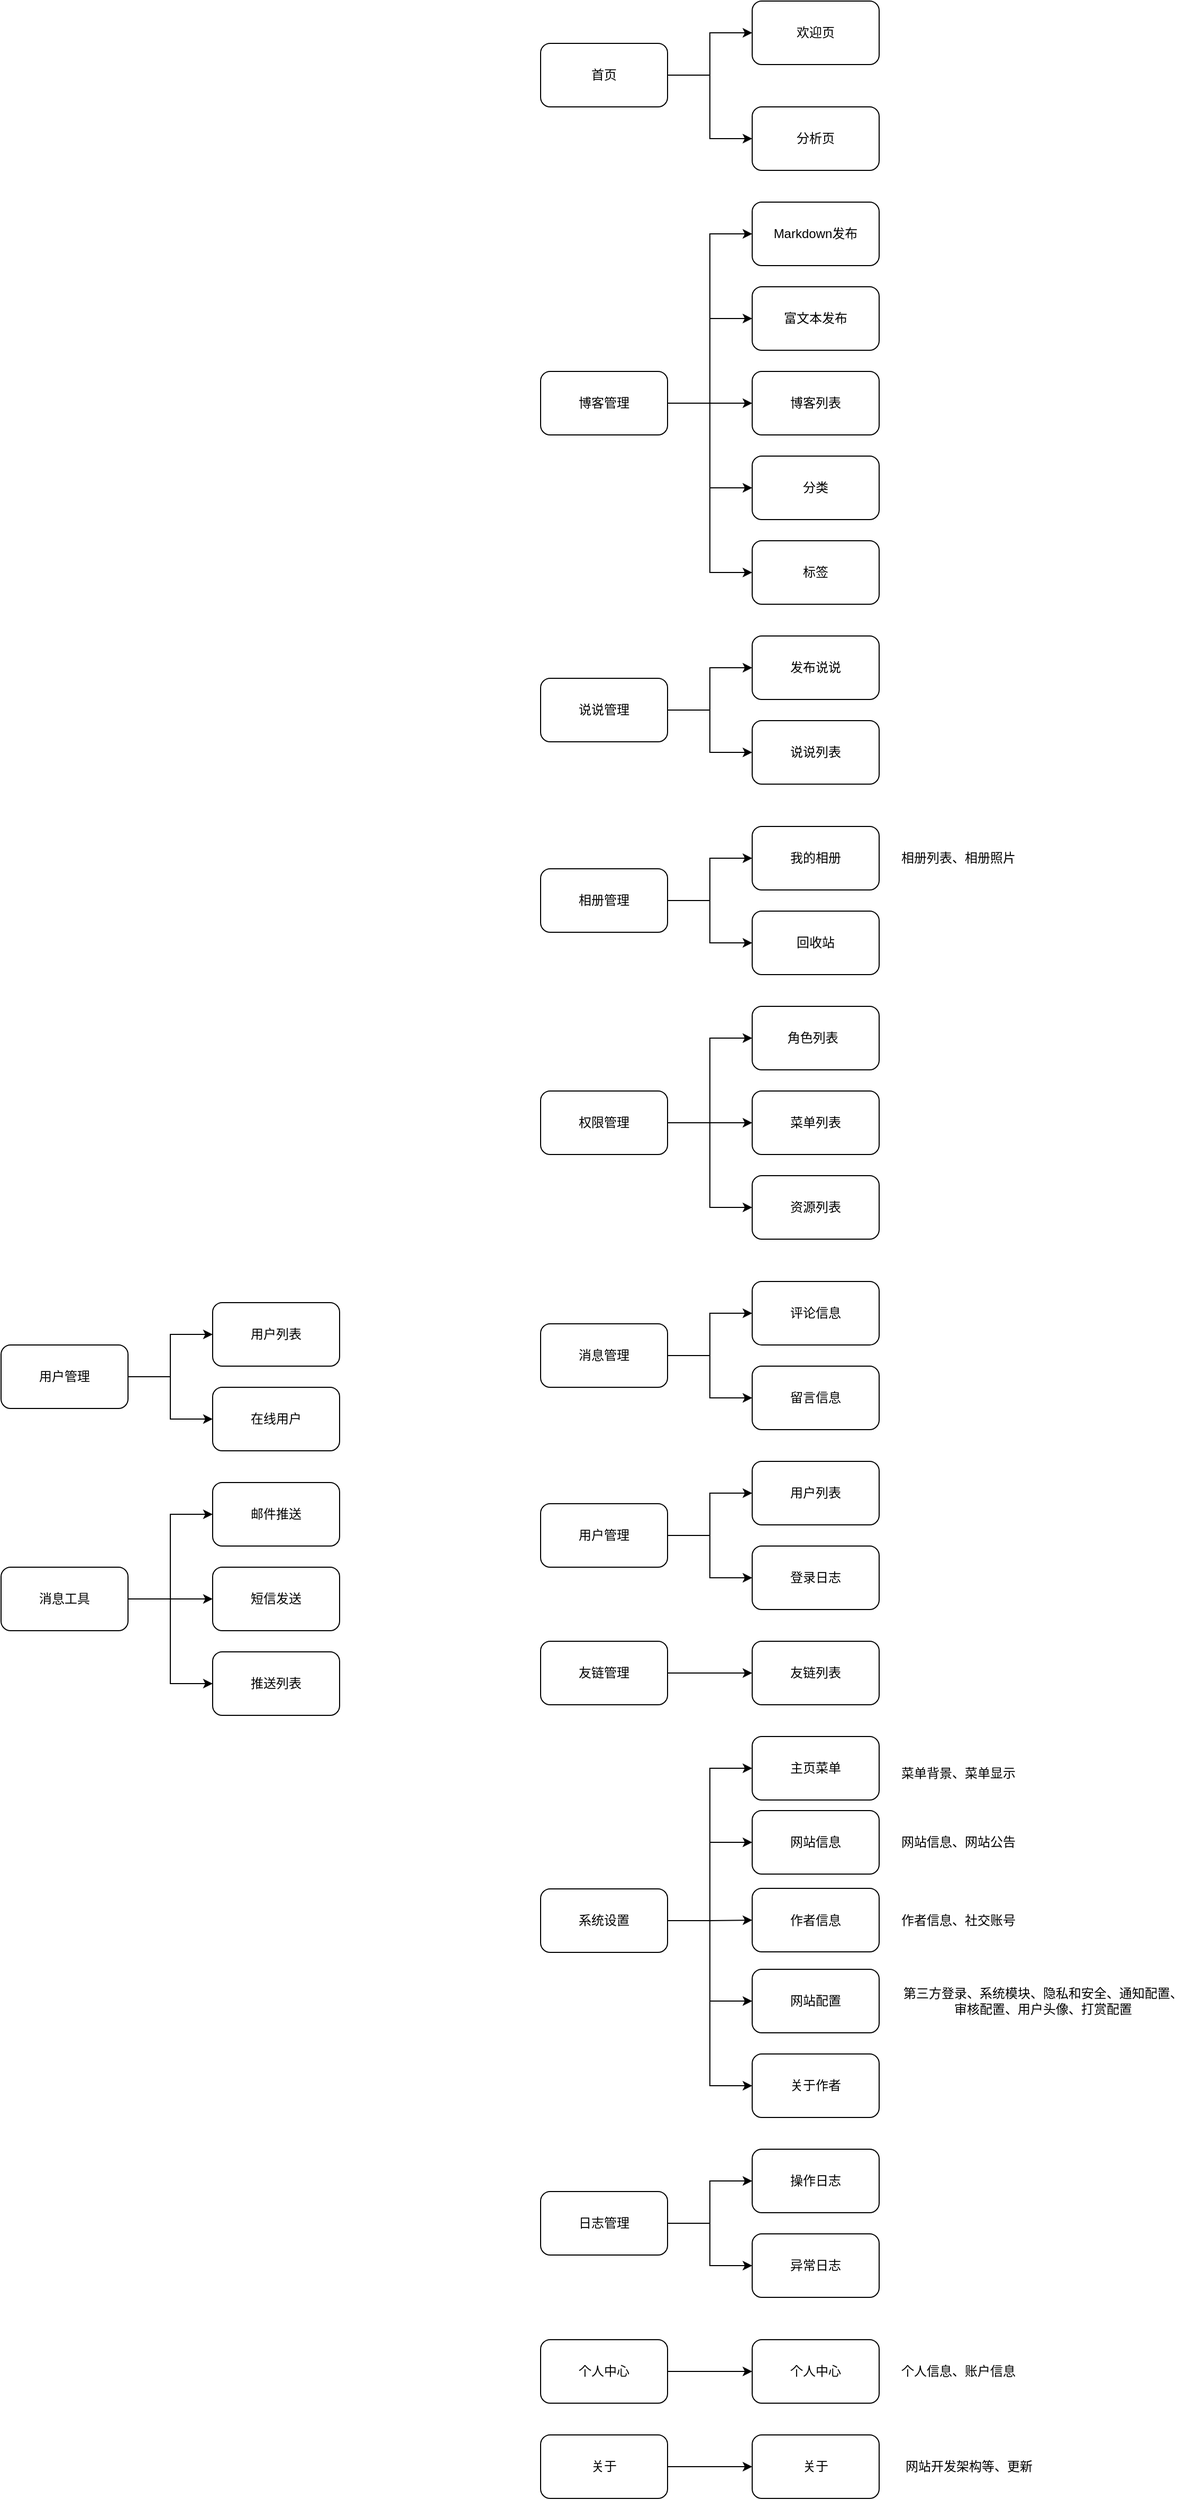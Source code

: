 <mxfile version="21.6.6" type="github">
  <diagram name="第 1 页" id="ImGkmjCMXmssgdmKCcMm">
    <mxGraphModel dx="1827" dy="516" grid="1" gridSize="10" guides="1" tooltips="1" connect="1" arrows="1" fold="1" page="1" pageScale="1" pageWidth="827" pageHeight="1169" math="0" shadow="0">
      <root>
        <mxCell id="0" />
        <mxCell id="1" parent="0" />
        <mxCell id="D2wIwuWKpKYhKre_4Qg9-7" style="edgeStyle=orthogonalEdgeStyle;rounded=0;orthogonalLoop=1;jettySize=auto;html=1;exitX=1;exitY=0.5;exitDx=0;exitDy=0;entryX=0;entryY=0.5;entryDx=0;entryDy=0;" edge="1" parent="1" source="D2wIwuWKpKYhKre_4Qg9-3" target="D2wIwuWKpKYhKre_4Qg9-5">
          <mxGeometry relative="1" as="geometry" />
        </mxCell>
        <mxCell id="D2wIwuWKpKYhKre_4Qg9-8" style="edgeStyle=orthogonalEdgeStyle;rounded=0;orthogonalLoop=1;jettySize=auto;html=1;exitX=1;exitY=0.5;exitDx=0;exitDy=0;entryX=0;entryY=0.5;entryDx=0;entryDy=0;" edge="1" parent="1" source="D2wIwuWKpKYhKre_4Qg9-3" target="D2wIwuWKpKYhKre_4Qg9-6">
          <mxGeometry relative="1" as="geometry" />
        </mxCell>
        <mxCell id="D2wIwuWKpKYhKre_4Qg9-3" value="首页" style="rounded=1;whiteSpace=wrap;html=1;" vertex="1" parent="1">
          <mxGeometry x="190" y="50" width="120" height="60" as="geometry" />
        </mxCell>
        <mxCell id="D2wIwuWKpKYhKre_4Qg9-5" value="欢迎页" style="rounded=1;whiteSpace=wrap;html=1;" vertex="1" parent="1">
          <mxGeometry x="390" y="10" width="120" height="60" as="geometry" />
        </mxCell>
        <mxCell id="D2wIwuWKpKYhKre_4Qg9-6" value="分析页" style="rounded=1;whiteSpace=wrap;html=1;" vertex="1" parent="1">
          <mxGeometry x="390" y="110" width="120" height="60" as="geometry" />
        </mxCell>
        <mxCell id="D2wIwuWKpKYhKre_4Qg9-15" style="edgeStyle=orthogonalEdgeStyle;rounded=0;orthogonalLoop=1;jettySize=auto;html=1;exitX=1;exitY=0.5;exitDx=0;exitDy=0;entryX=0;entryY=0.5;entryDx=0;entryDy=0;" edge="1" parent="1" source="D2wIwuWKpKYhKre_4Qg9-9" target="D2wIwuWKpKYhKre_4Qg9-10">
          <mxGeometry relative="1" as="geometry" />
        </mxCell>
        <mxCell id="D2wIwuWKpKYhKre_4Qg9-16" style="edgeStyle=orthogonalEdgeStyle;rounded=0;orthogonalLoop=1;jettySize=auto;html=1;exitX=1;exitY=0.5;exitDx=0;exitDy=0;entryX=0;entryY=0.5;entryDx=0;entryDy=0;" edge="1" parent="1" source="D2wIwuWKpKYhKre_4Qg9-9" target="D2wIwuWKpKYhKre_4Qg9-11">
          <mxGeometry relative="1" as="geometry" />
        </mxCell>
        <mxCell id="D2wIwuWKpKYhKre_4Qg9-17" style="edgeStyle=orthogonalEdgeStyle;rounded=0;orthogonalLoop=1;jettySize=auto;html=1;exitX=1;exitY=0.5;exitDx=0;exitDy=0;entryX=0;entryY=0.5;entryDx=0;entryDy=0;" edge="1" parent="1" source="D2wIwuWKpKYhKre_4Qg9-9" target="D2wIwuWKpKYhKre_4Qg9-12">
          <mxGeometry relative="1" as="geometry" />
        </mxCell>
        <mxCell id="D2wIwuWKpKYhKre_4Qg9-18" style="edgeStyle=orthogonalEdgeStyle;rounded=0;orthogonalLoop=1;jettySize=auto;html=1;exitX=1;exitY=0.5;exitDx=0;exitDy=0;entryX=0;entryY=0.5;entryDx=0;entryDy=0;" edge="1" parent="1" source="D2wIwuWKpKYhKre_4Qg9-9" target="D2wIwuWKpKYhKre_4Qg9-13">
          <mxGeometry relative="1" as="geometry" />
        </mxCell>
        <mxCell id="D2wIwuWKpKYhKre_4Qg9-19" style="edgeStyle=orthogonalEdgeStyle;rounded=0;orthogonalLoop=1;jettySize=auto;html=1;exitX=1;exitY=0.5;exitDx=0;exitDy=0;entryX=0;entryY=0.5;entryDx=0;entryDy=0;" edge="1" parent="1" source="D2wIwuWKpKYhKre_4Qg9-9" target="D2wIwuWKpKYhKre_4Qg9-14">
          <mxGeometry relative="1" as="geometry" />
        </mxCell>
        <mxCell id="D2wIwuWKpKYhKre_4Qg9-9" value="博客管理" style="rounded=1;whiteSpace=wrap;html=1;" vertex="1" parent="1">
          <mxGeometry x="190" y="360" width="120" height="60" as="geometry" />
        </mxCell>
        <mxCell id="D2wIwuWKpKYhKre_4Qg9-10" value="Markdown发布" style="rounded=1;whiteSpace=wrap;html=1;" vertex="1" parent="1">
          <mxGeometry x="390" y="200" width="120" height="60" as="geometry" />
        </mxCell>
        <mxCell id="D2wIwuWKpKYhKre_4Qg9-11" value="富文本发布" style="rounded=1;whiteSpace=wrap;html=1;" vertex="1" parent="1">
          <mxGeometry x="390" y="280" width="120" height="60" as="geometry" />
        </mxCell>
        <mxCell id="D2wIwuWKpKYhKre_4Qg9-12" value="博客列表" style="rounded=1;whiteSpace=wrap;html=1;" vertex="1" parent="1">
          <mxGeometry x="390" y="360" width="120" height="60" as="geometry" />
        </mxCell>
        <mxCell id="D2wIwuWKpKYhKre_4Qg9-13" value="分类" style="rounded=1;whiteSpace=wrap;html=1;" vertex="1" parent="1">
          <mxGeometry x="390" y="440" width="120" height="60" as="geometry" />
        </mxCell>
        <mxCell id="D2wIwuWKpKYhKre_4Qg9-14" value="标签" style="rounded=1;whiteSpace=wrap;html=1;" vertex="1" parent="1">
          <mxGeometry x="390" y="520" width="120" height="60" as="geometry" />
        </mxCell>
        <mxCell id="D2wIwuWKpKYhKre_4Qg9-20" style="edgeStyle=orthogonalEdgeStyle;rounded=0;orthogonalLoop=1;jettySize=auto;html=1;exitX=1;exitY=0.5;exitDx=0;exitDy=0;entryX=0;entryY=0.5;entryDx=0;entryDy=0;" edge="1" source="D2wIwuWKpKYhKre_4Qg9-25" target="D2wIwuWKpKYhKre_4Qg9-26" parent="1">
          <mxGeometry relative="1" as="geometry" />
        </mxCell>
        <mxCell id="D2wIwuWKpKYhKre_4Qg9-21" style="edgeStyle=orthogonalEdgeStyle;rounded=0;orthogonalLoop=1;jettySize=auto;html=1;exitX=1;exitY=0.5;exitDx=0;exitDy=0;entryX=0;entryY=0.5;entryDx=0;entryDy=0;" edge="1" source="D2wIwuWKpKYhKre_4Qg9-25" target="D2wIwuWKpKYhKre_4Qg9-27" parent="1">
          <mxGeometry relative="1" as="geometry" />
        </mxCell>
        <mxCell id="D2wIwuWKpKYhKre_4Qg9-25" value="说说管理" style="rounded=1;whiteSpace=wrap;html=1;" vertex="1" parent="1">
          <mxGeometry x="190" y="650" width="120" height="60" as="geometry" />
        </mxCell>
        <mxCell id="D2wIwuWKpKYhKre_4Qg9-26" value="发布说说" style="rounded=1;whiteSpace=wrap;html=1;" vertex="1" parent="1">
          <mxGeometry x="390" y="610" width="120" height="60" as="geometry" />
        </mxCell>
        <mxCell id="D2wIwuWKpKYhKre_4Qg9-27" value="说说列表" style="rounded=1;whiteSpace=wrap;html=1;" vertex="1" parent="1">
          <mxGeometry x="390" y="690" width="120" height="60" as="geometry" />
        </mxCell>
        <mxCell id="D2wIwuWKpKYhKre_4Qg9-31" style="edgeStyle=orthogonalEdgeStyle;rounded=0;orthogonalLoop=1;jettySize=auto;html=1;exitX=1;exitY=0.5;exitDx=0;exitDy=0;entryX=0;entryY=0.5;entryDx=0;entryDy=0;" edge="1" source="D2wIwuWKpKYhKre_4Qg9-33" target="D2wIwuWKpKYhKre_4Qg9-34" parent="1">
          <mxGeometry relative="1" as="geometry" />
        </mxCell>
        <mxCell id="D2wIwuWKpKYhKre_4Qg9-32" style="edgeStyle=orthogonalEdgeStyle;rounded=0;orthogonalLoop=1;jettySize=auto;html=1;exitX=1;exitY=0.5;exitDx=0;exitDy=0;entryX=0;entryY=0.5;entryDx=0;entryDy=0;" edge="1" source="D2wIwuWKpKYhKre_4Qg9-33" target="D2wIwuWKpKYhKre_4Qg9-35" parent="1">
          <mxGeometry relative="1" as="geometry" />
        </mxCell>
        <mxCell id="D2wIwuWKpKYhKre_4Qg9-33" value="相册管理" style="rounded=1;whiteSpace=wrap;html=1;" vertex="1" parent="1">
          <mxGeometry x="190" y="830" width="120" height="60" as="geometry" />
        </mxCell>
        <mxCell id="D2wIwuWKpKYhKre_4Qg9-34" value="我的相册" style="rounded=1;whiteSpace=wrap;html=1;" vertex="1" parent="1">
          <mxGeometry x="390" y="790" width="120" height="60" as="geometry" />
        </mxCell>
        <mxCell id="D2wIwuWKpKYhKre_4Qg9-35" value="回收站" style="rounded=1;whiteSpace=wrap;html=1;" vertex="1" parent="1">
          <mxGeometry x="390" y="870" width="120" height="60" as="geometry" />
        </mxCell>
        <mxCell id="D2wIwuWKpKYhKre_4Qg9-36" style="edgeStyle=orthogonalEdgeStyle;rounded=0;orthogonalLoop=1;jettySize=auto;html=1;exitX=1;exitY=0.5;exitDx=0;exitDy=0;entryX=0;entryY=0.5;entryDx=0;entryDy=0;" edge="1" source="D2wIwuWKpKYhKre_4Qg9-38" target="D2wIwuWKpKYhKre_4Qg9-39" parent="1">
          <mxGeometry relative="1" as="geometry" />
        </mxCell>
        <mxCell id="D2wIwuWKpKYhKre_4Qg9-37" style="edgeStyle=orthogonalEdgeStyle;rounded=0;orthogonalLoop=1;jettySize=auto;html=1;exitX=1;exitY=0.5;exitDx=0;exitDy=0;entryX=0;entryY=0.5;entryDx=0;entryDy=0;" edge="1" source="D2wIwuWKpKYhKre_4Qg9-38" target="D2wIwuWKpKYhKre_4Qg9-40" parent="1">
          <mxGeometry relative="1" as="geometry" />
        </mxCell>
        <mxCell id="D2wIwuWKpKYhKre_4Qg9-42" style="edgeStyle=orthogonalEdgeStyle;rounded=0;orthogonalLoop=1;jettySize=auto;html=1;exitX=1;exitY=0.5;exitDx=0;exitDy=0;entryX=0;entryY=0.5;entryDx=0;entryDy=0;" edge="1" parent="1" source="D2wIwuWKpKYhKre_4Qg9-38" target="D2wIwuWKpKYhKre_4Qg9-41">
          <mxGeometry relative="1" as="geometry" />
        </mxCell>
        <mxCell id="D2wIwuWKpKYhKre_4Qg9-38" value="权限管理" style="rounded=1;whiteSpace=wrap;html=1;" vertex="1" parent="1">
          <mxGeometry x="190" y="1040" width="120" height="60" as="geometry" />
        </mxCell>
        <mxCell id="D2wIwuWKpKYhKre_4Qg9-39" value="角色列表&lt;span style=&quot;white-space: pre;&quot;&gt;&#x9;&lt;/span&gt;" style="rounded=1;whiteSpace=wrap;html=1;" vertex="1" parent="1">
          <mxGeometry x="390" y="960" width="120" height="60" as="geometry" />
        </mxCell>
        <mxCell id="D2wIwuWKpKYhKre_4Qg9-40" value="菜单列表" style="rounded=1;whiteSpace=wrap;html=1;" vertex="1" parent="1">
          <mxGeometry x="390" y="1040" width="120" height="60" as="geometry" />
        </mxCell>
        <mxCell id="D2wIwuWKpKYhKre_4Qg9-41" value="资源列表" style="rounded=1;whiteSpace=wrap;html=1;" vertex="1" parent="1">
          <mxGeometry x="390" y="1120" width="120" height="60" as="geometry" />
        </mxCell>
        <mxCell id="D2wIwuWKpKYhKre_4Qg9-43" style="edgeStyle=orthogonalEdgeStyle;rounded=0;orthogonalLoop=1;jettySize=auto;html=1;exitX=1;exitY=0.5;exitDx=0;exitDy=0;entryX=0;entryY=0.5;entryDx=0;entryDy=0;" edge="1" source="D2wIwuWKpKYhKre_4Qg9-46" target="D2wIwuWKpKYhKre_4Qg9-47" parent="1">
          <mxGeometry relative="1" as="geometry" />
        </mxCell>
        <mxCell id="D2wIwuWKpKYhKre_4Qg9-44" style="edgeStyle=orthogonalEdgeStyle;rounded=0;orthogonalLoop=1;jettySize=auto;html=1;exitX=1;exitY=0.5;exitDx=0;exitDy=0;entryX=0;entryY=0.5;entryDx=0;entryDy=0;" edge="1" source="D2wIwuWKpKYhKre_4Qg9-46" target="D2wIwuWKpKYhKre_4Qg9-48" parent="1">
          <mxGeometry relative="1" as="geometry" />
        </mxCell>
        <mxCell id="D2wIwuWKpKYhKre_4Qg9-46" value="消息管理" style="rounded=1;whiteSpace=wrap;html=1;" vertex="1" parent="1">
          <mxGeometry x="190" y="1260" width="120" height="60" as="geometry" />
        </mxCell>
        <mxCell id="D2wIwuWKpKYhKre_4Qg9-47" value="评论信息" style="rounded=1;whiteSpace=wrap;html=1;" vertex="1" parent="1">
          <mxGeometry x="390" y="1220" width="120" height="60" as="geometry" />
        </mxCell>
        <mxCell id="D2wIwuWKpKYhKre_4Qg9-48" value="留言信息" style="rounded=1;whiteSpace=wrap;html=1;" vertex="1" parent="1">
          <mxGeometry x="390" y="1300" width="120" height="60" as="geometry" />
        </mxCell>
        <mxCell id="D2wIwuWKpKYhKre_4Qg9-50" style="edgeStyle=orthogonalEdgeStyle;rounded=0;orthogonalLoop=1;jettySize=auto;html=1;exitX=1;exitY=0.5;exitDx=0;exitDy=0;entryX=0;entryY=0.5;entryDx=0;entryDy=0;" edge="1" source="D2wIwuWKpKYhKre_4Qg9-53" target="D2wIwuWKpKYhKre_4Qg9-54" parent="1">
          <mxGeometry relative="1" as="geometry" />
        </mxCell>
        <mxCell id="D2wIwuWKpKYhKre_4Qg9-51" style="edgeStyle=orthogonalEdgeStyle;rounded=0;orthogonalLoop=1;jettySize=auto;html=1;exitX=1;exitY=0.5;exitDx=0;exitDy=0;entryX=0;entryY=0.5;entryDx=0;entryDy=0;" edge="1" source="D2wIwuWKpKYhKre_4Qg9-53" target="D2wIwuWKpKYhKre_4Qg9-55" parent="1">
          <mxGeometry relative="1" as="geometry" />
        </mxCell>
        <mxCell id="D2wIwuWKpKYhKre_4Qg9-52" style="edgeStyle=orthogonalEdgeStyle;rounded=0;orthogonalLoop=1;jettySize=auto;html=1;exitX=1;exitY=0.5;exitDx=0;exitDy=0;entryX=0;entryY=0.5;entryDx=0;entryDy=0;" edge="1" source="D2wIwuWKpKYhKre_4Qg9-53" target="D2wIwuWKpKYhKre_4Qg9-56" parent="1">
          <mxGeometry relative="1" as="geometry" />
        </mxCell>
        <mxCell id="D2wIwuWKpKYhKre_4Qg9-53" value="消息工具" style="rounded=1;whiteSpace=wrap;html=1;" vertex="1" parent="1">
          <mxGeometry x="-320" y="1490" width="120" height="60" as="geometry" />
        </mxCell>
        <mxCell id="D2wIwuWKpKYhKre_4Qg9-54" value="邮件推送" style="rounded=1;whiteSpace=wrap;html=1;" vertex="1" parent="1">
          <mxGeometry x="-120" y="1410" width="120" height="60" as="geometry" />
        </mxCell>
        <mxCell id="D2wIwuWKpKYhKre_4Qg9-55" value="短信发送" style="rounded=1;whiteSpace=wrap;html=1;" vertex="1" parent="1">
          <mxGeometry x="-120" y="1490" width="120" height="60" as="geometry" />
        </mxCell>
        <mxCell id="D2wIwuWKpKYhKre_4Qg9-56" value="推送列表" style="rounded=1;whiteSpace=wrap;html=1;" vertex="1" parent="1">
          <mxGeometry x="-120" y="1570" width="120" height="60" as="geometry" />
        </mxCell>
        <mxCell id="D2wIwuWKpKYhKre_4Qg9-57" style="edgeStyle=orthogonalEdgeStyle;rounded=0;orthogonalLoop=1;jettySize=auto;html=1;exitX=1;exitY=0.5;exitDx=0;exitDy=0;entryX=0;entryY=0.5;entryDx=0;entryDy=0;" edge="1" source="D2wIwuWKpKYhKre_4Qg9-59" target="D2wIwuWKpKYhKre_4Qg9-60" parent="1">
          <mxGeometry relative="1" as="geometry" />
        </mxCell>
        <mxCell id="D2wIwuWKpKYhKre_4Qg9-103" style="edgeStyle=orthogonalEdgeStyle;rounded=0;orthogonalLoop=1;jettySize=auto;html=1;exitX=1;exitY=0.5;exitDx=0;exitDy=0;entryX=0;entryY=0.5;entryDx=0;entryDy=0;" edge="1" parent="1" source="D2wIwuWKpKYhKre_4Qg9-59" target="D2wIwuWKpKYhKre_4Qg9-102">
          <mxGeometry relative="1" as="geometry" />
        </mxCell>
        <mxCell id="D2wIwuWKpKYhKre_4Qg9-59" value="用户管理" style="rounded=1;whiteSpace=wrap;html=1;" vertex="1" parent="1">
          <mxGeometry x="190" y="1430" width="120" height="60" as="geometry" />
        </mxCell>
        <mxCell id="D2wIwuWKpKYhKre_4Qg9-60" value="用户列表" style="rounded=1;whiteSpace=wrap;html=1;" vertex="1" parent="1">
          <mxGeometry x="390" y="1390" width="120" height="60" as="geometry" />
        </mxCell>
        <mxCell id="D2wIwuWKpKYhKre_4Qg9-62" style="edgeStyle=orthogonalEdgeStyle;rounded=0;orthogonalLoop=1;jettySize=auto;html=1;exitX=1;exitY=0.5;exitDx=0;exitDy=0;entryX=0;entryY=0.5;entryDx=0;entryDy=0;" edge="1" source="D2wIwuWKpKYhKre_4Qg9-64" target="D2wIwuWKpKYhKre_4Qg9-65" parent="1">
          <mxGeometry relative="1" as="geometry" />
        </mxCell>
        <mxCell id="D2wIwuWKpKYhKre_4Qg9-63" style="edgeStyle=orthogonalEdgeStyle;rounded=0;orthogonalLoop=1;jettySize=auto;html=1;exitX=1;exitY=0.5;exitDx=0;exitDy=0;entryX=0;entryY=0.5;entryDx=0;entryDy=0;" edge="1" source="D2wIwuWKpKYhKre_4Qg9-64" target="D2wIwuWKpKYhKre_4Qg9-66" parent="1">
          <mxGeometry relative="1" as="geometry" />
        </mxCell>
        <mxCell id="D2wIwuWKpKYhKre_4Qg9-64" value="用户管理" style="rounded=1;whiteSpace=wrap;html=1;" vertex="1" parent="1">
          <mxGeometry x="-320" y="1280" width="120" height="60" as="geometry" />
        </mxCell>
        <mxCell id="D2wIwuWKpKYhKre_4Qg9-65" value="用户列表" style="rounded=1;whiteSpace=wrap;html=1;" vertex="1" parent="1">
          <mxGeometry x="-120" y="1240" width="120" height="60" as="geometry" />
        </mxCell>
        <mxCell id="D2wIwuWKpKYhKre_4Qg9-66" value="在线用户" style="rounded=1;whiteSpace=wrap;html=1;" vertex="1" parent="1">
          <mxGeometry x="-120" y="1320" width="120" height="60" as="geometry" />
        </mxCell>
        <mxCell id="D2wIwuWKpKYhKre_4Qg9-67" style="edgeStyle=orthogonalEdgeStyle;rounded=0;orthogonalLoop=1;jettySize=auto;html=1;exitX=1;exitY=0.5;exitDx=0;exitDy=0;entryX=0;entryY=0.5;entryDx=0;entryDy=0;" edge="1" source="D2wIwuWKpKYhKre_4Qg9-68" target="D2wIwuWKpKYhKre_4Qg9-69" parent="1">
          <mxGeometry relative="1" as="geometry" />
        </mxCell>
        <mxCell id="D2wIwuWKpKYhKre_4Qg9-77" style="edgeStyle=orthogonalEdgeStyle;rounded=0;orthogonalLoop=1;jettySize=auto;html=1;exitX=1;exitY=0.5;exitDx=0;exitDy=0;entryX=0;entryY=0.5;entryDx=0;entryDy=0;" edge="1" parent="1" source="D2wIwuWKpKYhKre_4Qg9-68" target="D2wIwuWKpKYhKre_4Qg9-70">
          <mxGeometry relative="1" as="geometry" />
        </mxCell>
        <mxCell id="D2wIwuWKpKYhKre_4Qg9-78" style="edgeStyle=orthogonalEdgeStyle;rounded=0;orthogonalLoop=1;jettySize=auto;html=1;exitX=1;exitY=0.5;exitDx=0;exitDy=0;entryX=0;entryY=0.5;entryDx=0;entryDy=0;" edge="1" parent="1" source="D2wIwuWKpKYhKre_4Qg9-68" target="D2wIwuWKpKYhKre_4Qg9-71">
          <mxGeometry relative="1" as="geometry">
            <mxPoint x="380" y="1830" as="targetPoint" />
          </mxGeometry>
        </mxCell>
        <mxCell id="D2wIwuWKpKYhKre_4Qg9-79" style="edgeStyle=orthogonalEdgeStyle;rounded=0;orthogonalLoop=1;jettySize=auto;html=1;exitX=1;exitY=0.5;exitDx=0;exitDy=0;entryX=0;entryY=0.5;entryDx=0;entryDy=0;" edge="1" parent="1" source="D2wIwuWKpKYhKre_4Qg9-68" target="D2wIwuWKpKYhKre_4Qg9-75">
          <mxGeometry relative="1" as="geometry" />
        </mxCell>
        <mxCell id="D2wIwuWKpKYhKre_4Qg9-80" style="edgeStyle=orthogonalEdgeStyle;rounded=0;orthogonalLoop=1;jettySize=auto;html=1;exitX=1;exitY=0.5;exitDx=0;exitDy=0;entryX=0;entryY=0.5;entryDx=0;entryDy=0;" edge="1" parent="1" source="D2wIwuWKpKYhKre_4Qg9-68" target="D2wIwuWKpKYhKre_4Qg9-76">
          <mxGeometry relative="1" as="geometry" />
        </mxCell>
        <mxCell id="D2wIwuWKpKYhKre_4Qg9-68" value="系统设置" style="rounded=1;whiteSpace=wrap;html=1;" vertex="1" parent="1">
          <mxGeometry x="190" y="1794" width="120" height="60" as="geometry" />
        </mxCell>
        <mxCell id="D2wIwuWKpKYhKre_4Qg9-69" value="主页菜单" style="rounded=1;whiteSpace=wrap;html=1;" vertex="1" parent="1">
          <mxGeometry x="390" y="1650" width="120" height="60" as="geometry" />
        </mxCell>
        <mxCell id="D2wIwuWKpKYhKre_4Qg9-70" value="网站信息" style="rounded=1;whiteSpace=wrap;html=1;" vertex="1" parent="1">
          <mxGeometry x="390" y="1720" width="120" height="60" as="geometry" />
        </mxCell>
        <mxCell id="D2wIwuWKpKYhKre_4Qg9-71" value="作者信息" style="rounded=1;whiteSpace=wrap;html=1;" vertex="1" parent="1">
          <mxGeometry x="390" y="1793.5" width="120" height="60" as="geometry" />
        </mxCell>
        <mxCell id="D2wIwuWKpKYhKre_4Qg9-74" style="edgeStyle=orthogonalEdgeStyle;rounded=0;orthogonalLoop=1;jettySize=auto;html=1;exitX=1;exitY=0.5;exitDx=0;exitDy=0;entryX=0;entryY=0.5;entryDx=0;entryDy=0;" edge="1" parent="1" source="D2wIwuWKpKYhKre_4Qg9-72" target="D2wIwuWKpKYhKre_4Qg9-73">
          <mxGeometry relative="1" as="geometry" />
        </mxCell>
        <mxCell id="D2wIwuWKpKYhKre_4Qg9-72" value="友链管理" style="rounded=1;whiteSpace=wrap;html=1;" vertex="1" parent="1">
          <mxGeometry x="190" y="1560" width="120" height="60" as="geometry" />
        </mxCell>
        <mxCell id="D2wIwuWKpKYhKre_4Qg9-73" value="友链列表" style="rounded=1;whiteSpace=wrap;html=1;" vertex="1" parent="1">
          <mxGeometry x="390" y="1560" width="120" height="60" as="geometry" />
        </mxCell>
        <mxCell id="D2wIwuWKpKYhKre_4Qg9-75" value="网站配置" style="rounded=1;whiteSpace=wrap;html=1;" vertex="1" parent="1">
          <mxGeometry x="390" y="1870" width="120" height="60" as="geometry" />
        </mxCell>
        <mxCell id="D2wIwuWKpKYhKre_4Qg9-76" value="关于作者" style="rounded=1;whiteSpace=wrap;html=1;" vertex="1" parent="1">
          <mxGeometry x="390" y="1950" width="120" height="60" as="geometry" />
        </mxCell>
        <mxCell id="D2wIwuWKpKYhKre_4Qg9-81" style="edgeStyle=orthogonalEdgeStyle;rounded=0;orthogonalLoop=1;jettySize=auto;html=1;exitX=1;exitY=0.5;exitDx=0;exitDy=0;entryX=0;entryY=0.5;entryDx=0;entryDy=0;" edge="1" source="D2wIwuWKpKYhKre_4Qg9-83" target="D2wIwuWKpKYhKre_4Qg9-84" parent="1">
          <mxGeometry relative="1" as="geometry" />
        </mxCell>
        <mxCell id="D2wIwuWKpKYhKre_4Qg9-82" style="edgeStyle=orthogonalEdgeStyle;rounded=0;orthogonalLoop=1;jettySize=auto;html=1;exitX=1;exitY=0.5;exitDx=0;exitDy=0;entryX=0;entryY=0.5;entryDx=0;entryDy=0;" edge="1" source="D2wIwuWKpKYhKre_4Qg9-83" target="D2wIwuWKpKYhKre_4Qg9-85" parent="1">
          <mxGeometry relative="1" as="geometry" />
        </mxCell>
        <mxCell id="D2wIwuWKpKYhKre_4Qg9-83" value="日志管理" style="rounded=1;whiteSpace=wrap;html=1;" vertex="1" parent="1">
          <mxGeometry x="190" y="2080" width="120" height="60" as="geometry" />
        </mxCell>
        <mxCell id="D2wIwuWKpKYhKre_4Qg9-84" value="操作日志" style="rounded=1;whiteSpace=wrap;html=1;" vertex="1" parent="1">
          <mxGeometry x="390" y="2040" width="120" height="60" as="geometry" />
        </mxCell>
        <mxCell id="D2wIwuWKpKYhKre_4Qg9-85" value="异常日志" style="rounded=1;whiteSpace=wrap;html=1;" vertex="1" parent="1">
          <mxGeometry x="390" y="2120" width="120" height="60" as="geometry" />
        </mxCell>
        <mxCell id="D2wIwuWKpKYhKre_4Qg9-87" style="edgeStyle=orthogonalEdgeStyle;rounded=0;orthogonalLoop=1;jettySize=auto;html=1;exitX=1;exitY=0.5;exitDx=0;exitDy=0;entryX=0;entryY=0.5;entryDx=0;entryDy=0;" edge="1" source="D2wIwuWKpKYhKre_4Qg9-88" target="D2wIwuWKpKYhKre_4Qg9-90" parent="1">
          <mxGeometry relative="1" as="geometry" />
        </mxCell>
        <mxCell id="D2wIwuWKpKYhKre_4Qg9-88" value="个人中心" style="rounded=1;whiteSpace=wrap;html=1;" vertex="1" parent="1">
          <mxGeometry x="190" y="2220" width="120" height="60" as="geometry" />
        </mxCell>
        <mxCell id="D2wIwuWKpKYhKre_4Qg9-90" value="个人中心" style="rounded=1;whiteSpace=wrap;html=1;" vertex="1" parent="1">
          <mxGeometry x="390" y="2220" width="120" height="60" as="geometry" />
        </mxCell>
        <mxCell id="D2wIwuWKpKYhKre_4Qg9-91" style="edgeStyle=orthogonalEdgeStyle;rounded=0;orthogonalLoop=1;jettySize=auto;html=1;exitX=1;exitY=0.5;exitDx=0;exitDy=0;entryX=0;entryY=0.5;entryDx=0;entryDy=0;" edge="1" source="D2wIwuWKpKYhKre_4Qg9-92" target="D2wIwuWKpKYhKre_4Qg9-93" parent="1">
          <mxGeometry relative="1" as="geometry" />
        </mxCell>
        <mxCell id="D2wIwuWKpKYhKre_4Qg9-92" value="关于" style="rounded=1;whiteSpace=wrap;html=1;" vertex="1" parent="1">
          <mxGeometry x="190" y="2310" width="120" height="60" as="geometry" />
        </mxCell>
        <mxCell id="D2wIwuWKpKYhKre_4Qg9-93" value="关于" style="rounded=1;whiteSpace=wrap;html=1;" vertex="1" parent="1">
          <mxGeometry x="390" y="2310" width="120" height="60" as="geometry" />
        </mxCell>
        <mxCell id="D2wIwuWKpKYhKre_4Qg9-95" value="个人信息、账户信息" style="text;html=1;strokeColor=none;fillColor=none;align=center;verticalAlign=middle;whiteSpace=wrap;rounded=0;" vertex="1" parent="1">
          <mxGeometry x="530" y="2235" width="110" height="30" as="geometry" />
        </mxCell>
        <mxCell id="D2wIwuWKpKYhKre_4Qg9-96" value="第三方登录、系统模块、隐私和安全、通知配置、审核配置、用户头像、打赏配置" style="text;html=1;strokeColor=none;fillColor=none;align=center;verticalAlign=middle;whiteSpace=wrap;rounded=0;" vertex="1" parent="1">
          <mxGeometry x="530" y="1885" width="270" height="30" as="geometry" />
        </mxCell>
        <mxCell id="D2wIwuWKpKYhKre_4Qg9-97" value="网站信息、网站公告" style="text;html=1;strokeColor=none;fillColor=none;align=center;verticalAlign=middle;whiteSpace=wrap;rounded=0;" vertex="1" parent="1">
          <mxGeometry x="530" y="1735" width="110" height="30" as="geometry" />
        </mxCell>
        <mxCell id="D2wIwuWKpKYhKre_4Qg9-98" value="作者信息、社交账号" style="text;html=1;strokeColor=none;fillColor=none;align=center;verticalAlign=middle;whiteSpace=wrap;rounded=0;" vertex="1" parent="1">
          <mxGeometry x="530" y="1809" width="110" height="30" as="geometry" />
        </mxCell>
        <mxCell id="D2wIwuWKpKYhKre_4Qg9-99" value="菜单背景、菜单显示" style="text;html=1;strokeColor=none;fillColor=none;align=center;verticalAlign=middle;whiteSpace=wrap;rounded=0;" vertex="1" parent="1">
          <mxGeometry x="530" y="1670" width="110" height="30" as="geometry" />
        </mxCell>
        <mxCell id="D2wIwuWKpKYhKre_4Qg9-100" value="相册列表、相册照片" style="text;html=1;strokeColor=none;fillColor=none;align=center;verticalAlign=middle;whiteSpace=wrap;rounded=0;" vertex="1" parent="1">
          <mxGeometry x="530" y="805" width="110" height="30" as="geometry" />
        </mxCell>
        <mxCell id="D2wIwuWKpKYhKre_4Qg9-101" value="网站开发架构等、更新" style="text;html=1;strokeColor=none;fillColor=none;align=center;verticalAlign=middle;whiteSpace=wrap;rounded=0;" vertex="1" parent="1">
          <mxGeometry x="530" y="2325" width="130" height="30" as="geometry" />
        </mxCell>
        <mxCell id="D2wIwuWKpKYhKre_4Qg9-102" value="登录日志" style="rounded=1;whiteSpace=wrap;html=1;" vertex="1" parent="1">
          <mxGeometry x="390" y="1470" width="120" height="60" as="geometry" />
        </mxCell>
      </root>
    </mxGraphModel>
  </diagram>
</mxfile>
